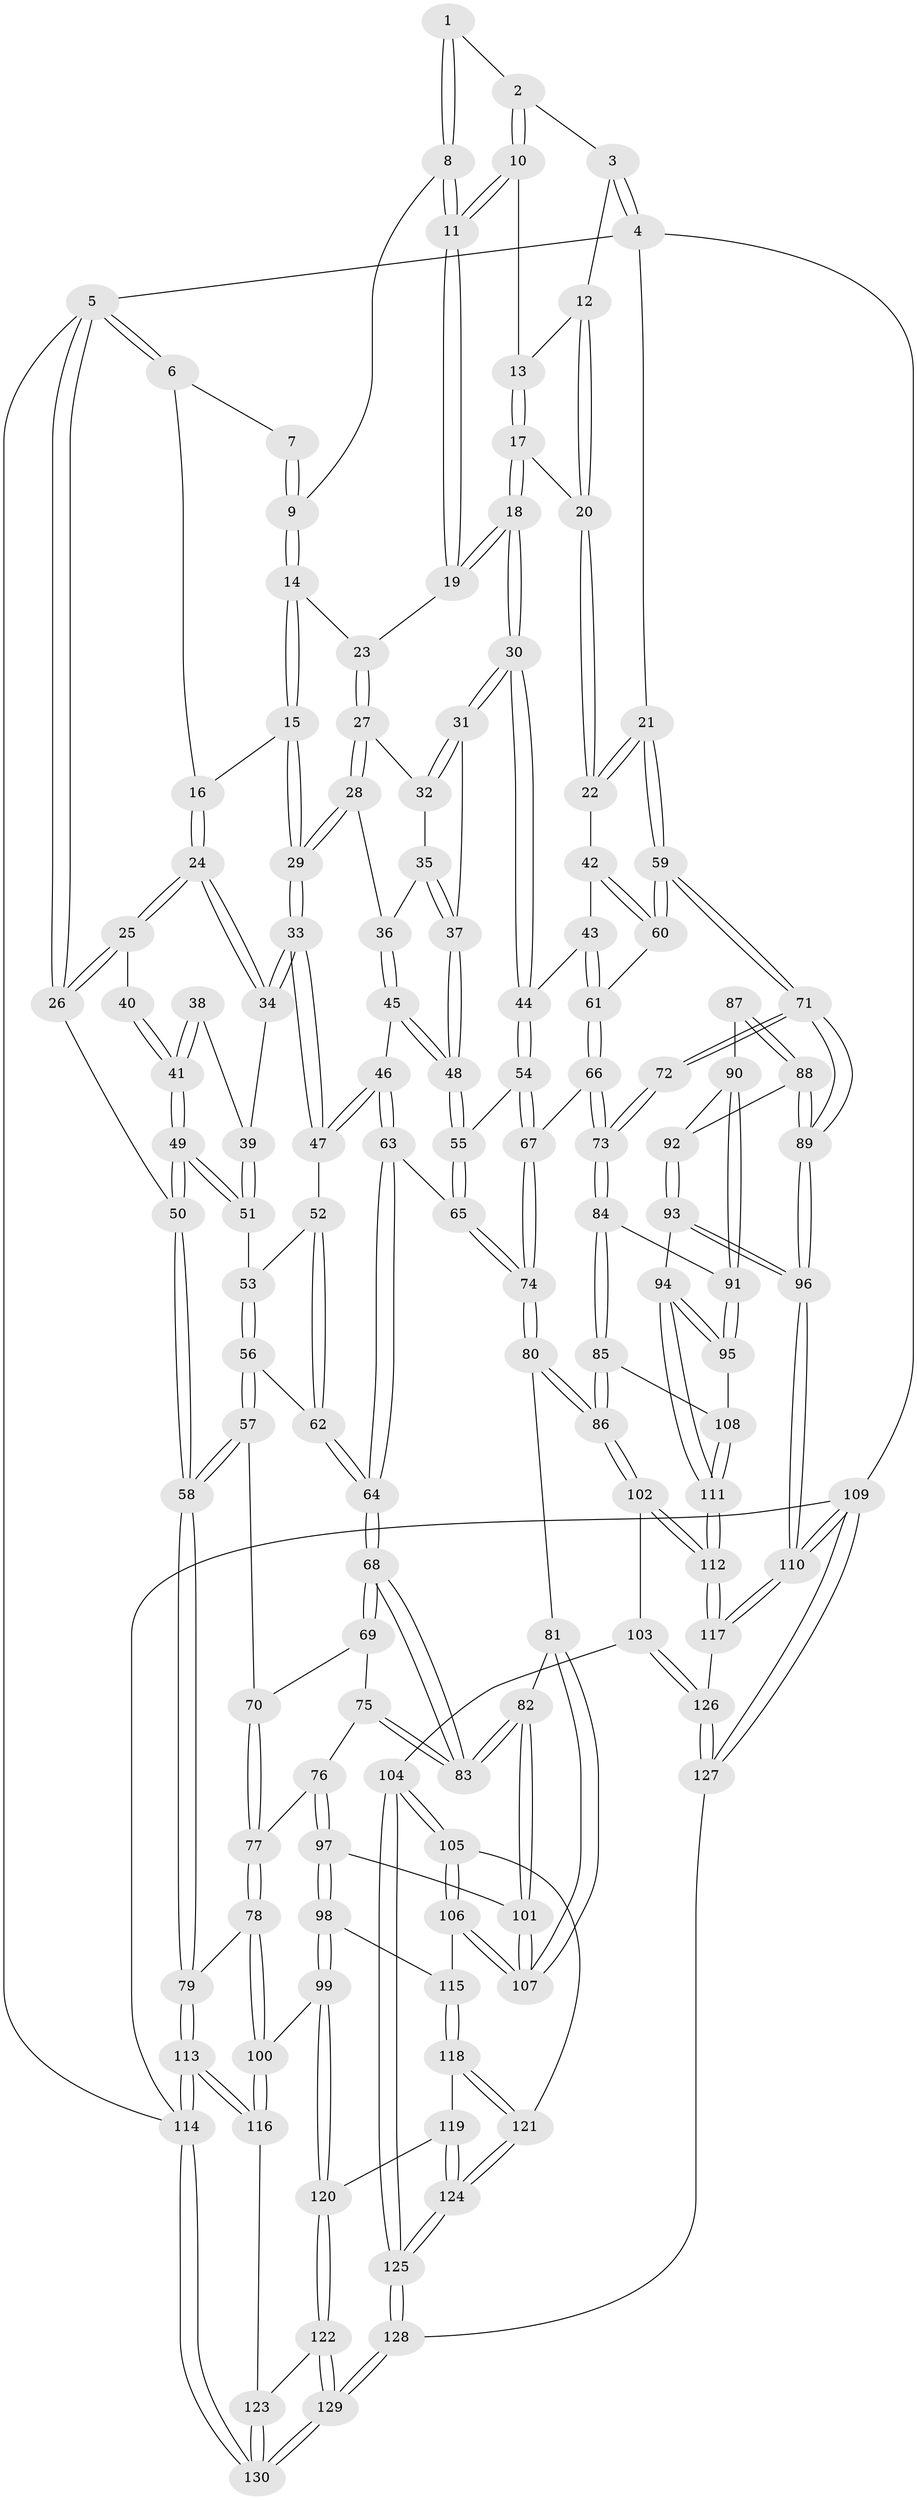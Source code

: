 // coarse degree distribution, {2: 0.038461538461538464, 4: 0.2692307692307692, 7: 0.057692307692307696, 1: 0.019230769230769232, 5: 0.2692307692307692, 3: 0.19230769230769232, 6: 0.1346153846153846, 10: 0.019230769230769232}
// Generated by graph-tools (version 1.1) at 2025/07/03/04/25 22:07:00]
// undirected, 130 vertices, 322 edges
graph export_dot {
graph [start="1"]
  node [color=gray90,style=filled];
  1 [pos="+0.6710454347221484+0"];
  2 [pos="+0.8204347449224593+0"];
  3 [pos="+0.9091882245971802+0"];
  4 [pos="+1+0"];
  5 [pos="+0+0"];
  6 [pos="+0.23062011692475087+0"];
  7 [pos="+0.4969117837898031+0"];
  8 [pos="+0.6271489543991133+0.059265742635088624"];
  9 [pos="+0.5139839686394575+0.04931131563105318"];
  10 [pos="+0.7193707829061864+0.06807851424633901"];
  11 [pos="+0.6719689917900967+0.10063736481554647"];
  12 [pos="+0.8547984318645104+0.07512248615251844"];
  13 [pos="+0.7506322743481443+0.08649369028081447"];
  14 [pos="+0.502436752470465+0.07504379783645387"];
  15 [pos="+0.46856461713770803+0.11976043367671937"];
  16 [pos="+0.2511323803817808+0.018848624416717263"];
  17 [pos="+0.8098401513158762+0.19945009249615372"];
  18 [pos="+0.7681867336317747+0.2325936144549055"];
  19 [pos="+0.6675716580851798+0.11926751764496853"];
  20 [pos="+0.8815376603137466+0.17348390547644654"];
  21 [pos="+1+0.1715471527760726"];
  22 [pos="+0.965712059618462+0.20024812441202736"];
  23 [pos="+0.6352519788214707+0.1467451252281268"];
  24 [pos="+0.22240346496209085+0.10082816756640291"];
  25 [pos="+0+0.02164323924473765"];
  26 [pos="+0+0"];
  27 [pos="+0.6090002381555688+0.19212561416637647"];
  28 [pos="+0.5198030165367443+0.20243506108418582"];
  29 [pos="+0.47218518642098567+0.19365263140010444"];
  30 [pos="+0.7560573929954517+0.25920863848307335"];
  31 [pos="+0.6712302708433646+0.2639241836640491"];
  32 [pos="+0.6156064462321859+0.20216545251350032"];
  33 [pos="+0.427965617780792+0.25250654975161996"];
  34 [pos="+0.21468751067430958+0.1496830929827075"];
  35 [pos="+0.5908877690441576+0.267571672076229"];
  36 [pos="+0.5697262951407414+0.2729028538293944"];
  37 [pos="+0.6456934063783311+0.29232446645930604"];
  38 [pos="+0.13345985443275146+0.1811983670897894"];
  39 [pos="+0.20299928727922287+0.165990726387113"];
  40 [pos="+0.041638312743353036+0.15361668852466032"];
  41 [pos="+0+0.3393047205697578"];
  42 [pos="+0.8848555647184355+0.3348736209977463"];
  43 [pos="+0.8399703026822694+0.3428290377240822"];
  44 [pos="+0.7829776397326297+0.3498648357805834"];
  45 [pos="+0.5709171257164816+0.3510633445616056"];
  46 [pos="+0.43975763602794+0.32725160819222016"];
  47 [pos="+0.4253676618208044+0.3017732776086894"];
  48 [pos="+0.6029320954683836+0.36896327491834385"];
  49 [pos="+0+0.4026245783501796"];
  50 [pos="+0+0.47511351472491936"];
  51 [pos="+0.20742574694700922+0.24839405956889643"];
  52 [pos="+0.39800824294874443+0.3103172198428958"];
  53 [pos="+0.22107415708061062+0.29918835246695197"];
  54 [pos="+0.7528756504774415+0.432501604489609"];
  55 [pos="+0.604303416008866+0.371841976332538"];
  56 [pos="+0.206980948140878+0.40797744925739504"];
  57 [pos="+0.1502754530542512+0.44874033513249506"];
  58 [pos="+0+0.48049983448046557"];
  59 [pos="+1+0.47015118532376243"];
  60 [pos="+0.9750495798896947+0.43254245184829"];
  61 [pos="+0.9093089452909959+0.45259433816440386"];
  62 [pos="+0.2587724404154221+0.41825520406989003"];
  63 [pos="+0.43037764103440423+0.4736073132306943"];
  64 [pos="+0.393137833473484+0.5099644060771917"];
  65 [pos="+0.552142144423368+0.4871496711126751"];
  66 [pos="+0.773377057782383+0.5022526338915584"];
  67 [pos="+0.7679193943811861+0.4983913098971123"];
  68 [pos="+0.38991739601584635+0.5248935700047297"];
  69 [pos="+0.2245158323699306+0.5301361437716503"];
  70 [pos="+0.17146680389149505+0.47973605627399735"];
  71 [pos="+1+0.508040216467468"];
  72 [pos="+0.8506948781164348+0.5642785838525658"];
  73 [pos="+0.7888191338754279+0.5301890824969477"];
  74 [pos="+0.6181243512001964+0.5662477775818658"];
  75 [pos="+0.2340565861174508+0.5534874425597873"];
  76 [pos="+0.23606847133017658+0.6418322203175808"];
  77 [pos="+0.18966997241635947+0.6265937180565615"];
  78 [pos="+0.0480862356086889+0.6406498932351843"];
  79 [pos="+0+0.5257201407916574"];
  80 [pos="+0.6006482714982564+0.6171141459444247"];
  81 [pos="+0.5934861038263516+0.6186780696345059"];
  82 [pos="+0.38791324617521006+0.6067764584098475"];
  83 [pos="+0.38699200291690605+0.5920824550588096"];
  84 [pos="+0.7780488011331544+0.6297275346735788"];
  85 [pos="+0.7261260223204002+0.6964890730260732"];
  86 [pos="+0.6504287160183531+0.7243783297221575"];
  87 [pos="+0.8676197045043724+0.5896425805946066"];
  88 [pos="+0.9817543572780446+0.620533330605358"];
  89 [pos="+1+0.5417334903611812"];
  90 [pos="+0.881633330491699+0.6329150768865974"];
  91 [pos="+0.8408220131950302+0.6898189538661769"];
  92 [pos="+0.9232362106207264+0.6610960959936527"];
  93 [pos="+0.9138083140554255+0.7465809042653284"];
  94 [pos="+0.870268797750222+0.7538258588425955"];
  95 [pos="+0.8484735653303795+0.718327386813313"];
  96 [pos="+1+0.892659938932489"];
  97 [pos="+0.2814178186501343+0.6829297645354108"];
  98 [pos="+0.27436241676154227+0.7063579662327197"];
  99 [pos="+0.16988351498991736+0.7684083306153797"];
  100 [pos="+0.14088452105122556+0.77066593010218"];
  101 [pos="+0.38627890759660477+0.6109340805485693"];
  102 [pos="+0.6487040562025644+0.7320372262289186"];
  103 [pos="+0.5850581741799155+0.8108077230240032"];
  104 [pos="+0.5509563284432564+0.8121254445149478"];
  105 [pos="+0.4685935261697782+0.7669155732403092"];
  106 [pos="+0.4639003210909701+0.7574975847987981"];
  107 [pos="+0.4613479795050062+0.7432567855467546"];
  108 [pos="+0.7414205697830905+0.7056689913291695"];
  109 [pos="+1+1"];
  110 [pos="+1+1"];
  111 [pos="+0.8281268439235049+0.803940993458605"];
  112 [pos="+0.8026963498412284+0.859422957298893"];
  113 [pos="+0+0.8260277638764293"];
  114 [pos="+0+1"];
  115 [pos="+0.3100531658728793+0.7675433132419646"];
  116 [pos="+0.10170753421431486+0.833881708308483"];
  117 [pos="+0.8037749856192187+0.8933777679301376"];
  118 [pos="+0.3145326126775942+0.7932125072285912"];
  119 [pos="+0.2819501344592507+0.8487273367171636"];
  120 [pos="+0.24960682537622977+0.876346750006651"];
  121 [pos="+0.39377506719073463+0.8507536854642866"];
  122 [pos="+0.24407044822701046+0.9041670578255657"];
  123 [pos="+0.11526552575235768+0.8876396193370484"];
  124 [pos="+0.3932248777291003+0.9088399354796719"];
  125 [pos="+0.4145402169998337+1"];
  126 [pos="+0.6982279394087183+1"];
  127 [pos="+0.655575612096868+1"];
  128 [pos="+0.3929266186097428+1"];
  129 [pos="+0.3474118663427883+1"];
  130 [pos="+0+1"];
  1 -- 2;
  1 -- 8;
  1 -- 8;
  2 -- 3;
  2 -- 10;
  2 -- 10;
  3 -- 4;
  3 -- 4;
  3 -- 12;
  4 -- 5;
  4 -- 21;
  4 -- 109;
  5 -- 6;
  5 -- 6;
  5 -- 26;
  5 -- 26;
  5 -- 114;
  6 -- 7;
  6 -- 16;
  7 -- 9;
  7 -- 9;
  8 -- 9;
  8 -- 11;
  8 -- 11;
  9 -- 14;
  9 -- 14;
  10 -- 11;
  10 -- 11;
  10 -- 13;
  11 -- 19;
  11 -- 19;
  12 -- 13;
  12 -- 20;
  12 -- 20;
  13 -- 17;
  13 -- 17;
  14 -- 15;
  14 -- 15;
  14 -- 23;
  15 -- 16;
  15 -- 29;
  15 -- 29;
  16 -- 24;
  16 -- 24;
  17 -- 18;
  17 -- 18;
  17 -- 20;
  18 -- 19;
  18 -- 19;
  18 -- 30;
  18 -- 30;
  19 -- 23;
  20 -- 22;
  20 -- 22;
  21 -- 22;
  21 -- 22;
  21 -- 59;
  21 -- 59;
  22 -- 42;
  23 -- 27;
  23 -- 27;
  24 -- 25;
  24 -- 25;
  24 -- 34;
  24 -- 34;
  25 -- 26;
  25 -- 26;
  25 -- 40;
  26 -- 50;
  27 -- 28;
  27 -- 28;
  27 -- 32;
  28 -- 29;
  28 -- 29;
  28 -- 36;
  29 -- 33;
  29 -- 33;
  30 -- 31;
  30 -- 31;
  30 -- 44;
  30 -- 44;
  31 -- 32;
  31 -- 32;
  31 -- 37;
  32 -- 35;
  33 -- 34;
  33 -- 34;
  33 -- 47;
  33 -- 47;
  34 -- 39;
  35 -- 36;
  35 -- 37;
  35 -- 37;
  36 -- 45;
  36 -- 45;
  37 -- 48;
  37 -- 48;
  38 -- 39;
  38 -- 41;
  38 -- 41;
  39 -- 51;
  39 -- 51;
  40 -- 41;
  40 -- 41;
  41 -- 49;
  41 -- 49;
  42 -- 43;
  42 -- 60;
  42 -- 60;
  43 -- 44;
  43 -- 61;
  43 -- 61;
  44 -- 54;
  44 -- 54;
  45 -- 46;
  45 -- 48;
  45 -- 48;
  46 -- 47;
  46 -- 47;
  46 -- 63;
  46 -- 63;
  47 -- 52;
  48 -- 55;
  48 -- 55;
  49 -- 50;
  49 -- 50;
  49 -- 51;
  49 -- 51;
  50 -- 58;
  50 -- 58;
  51 -- 53;
  52 -- 53;
  52 -- 62;
  52 -- 62;
  53 -- 56;
  53 -- 56;
  54 -- 55;
  54 -- 67;
  54 -- 67;
  55 -- 65;
  55 -- 65;
  56 -- 57;
  56 -- 57;
  56 -- 62;
  57 -- 58;
  57 -- 58;
  57 -- 70;
  58 -- 79;
  58 -- 79;
  59 -- 60;
  59 -- 60;
  59 -- 71;
  59 -- 71;
  60 -- 61;
  61 -- 66;
  61 -- 66;
  62 -- 64;
  62 -- 64;
  63 -- 64;
  63 -- 64;
  63 -- 65;
  64 -- 68;
  64 -- 68;
  65 -- 74;
  65 -- 74;
  66 -- 67;
  66 -- 73;
  66 -- 73;
  67 -- 74;
  67 -- 74;
  68 -- 69;
  68 -- 69;
  68 -- 83;
  68 -- 83;
  69 -- 70;
  69 -- 75;
  70 -- 77;
  70 -- 77;
  71 -- 72;
  71 -- 72;
  71 -- 89;
  71 -- 89;
  72 -- 73;
  72 -- 73;
  73 -- 84;
  73 -- 84;
  74 -- 80;
  74 -- 80;
  75 -- 76;
  75 -- 83;
  75 -- 83;
  76 -- 77;
  76 -- 97;
  76 -- 97;
  77 -- 78;
  77 -- 78;
  78 -- 79;
  78 -- 100;
  78 -- 100;
  79 -- 113;
  79 -- 113;
  80 -- 81;
  80 -- 86;
  80 -- 86;
  81 -- 82;
  81 -- 107;
  81 -- 107;
  82 -- 83;
  82 -- 83;
  82 -- 101;
  82 -- 101;
  84 -- 85;
  84 -- 85;
  84 -- 91;
  85 -- 86;
  85 -- 86;
  85 -- 108;
  86 -- 102;
  86 -- 102;
  87 -- 88;
  87 -- 88;
  87 -- 90;
  88 -- 89;
  88 -- 89;
  88 -- 92;
  89 -- 96;
  89 -- 96;
  90 -- 91;
  90 -- 91;
  90 -- 92;
  91 -- 95;
  91 -- 95;
  92 -- 93;
  92 -- 93;
  93 -- 94;
  93 -- 96;
  93 -- 96;
  94 -- 95;
  94 -- 95;
  94 -- 111;
  94 -- 111;
  95 -- 108;
  96 -- 110;
  96 -- 110;
  97 -- 98;
  97 -- 98;
  97 -- 101;
  98 -- 99;
  98 -- 99;
  98 -- 115;
  99 -- 100;
  99 -- 120;
  99 -- 120;
  100 -- 116;
  100 -- 116;
  101 -- 107;
  101 -- 107;
  102 -- 103;
  102 -- 112;
  102 -- 112;
  103 -- 104;
  103 -- 126;
  103 -- 126;
  104 -- 105;
  104 -- 105;
  104 -- 125;
  104 -- 125;
  105 -- 106;
  105 -- 106;
  105 -- 121;
  106 -- 107;
  106 -- 107;
  106 -- 115;
  108 -- 111;
  108 -- 111;
  109 -- 110;
  109 -- 110;
  109 -- 127;
  109 -- 127;
  109 -- 114;
  110 -- 117;
  110 -- 117;
  111 -- 112;
  111 -- 112;
  112 -- 117;
  112 -- 117;
  113 -- 114;
  113 -- 114;
  113 -- 116;
  113 -- 116;
  114 -- 130;
  114 -- 130;
  115 -- 118;
  115 -- 118;
  116 -- 123;
  117 -- 126;
  118 -- 119;
  118 -- 121;
  118 -- 121;
  119 -- 120;
  119 -- 124;
  119 -- 124;
  120 -- 122;
  120 -- 122;
  121 -- 124;
  121 -- 124;
  122 -- 123;
  122 -- 129;
  122 -- 129;
  123 -- 130;
  123 -- 130;
  124 -- 125;
  124 -- 125;
  125 -- 128;
  125 -- 128;
  126 -- 127;
  126 -- 127;
  127 -- 128;
  128 -- 129;
  128 -- 129;
  129 -- 130;
  129 -- 130;
}
